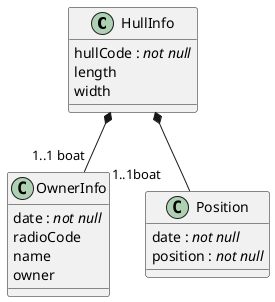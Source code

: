 @startuml

class HullInfo {
    hullCode : <i>not null
    length
    width
}

class OwnerInfo {
    date : <i>not null
    radioCode
    name
    owner
}

class Position {
    date : <i>not null
    position : <i>not null
}

HullInfo *-- "1..1 boat" OwnerInfo
HullInfo *-- "1..1boat      " Position

@enduml